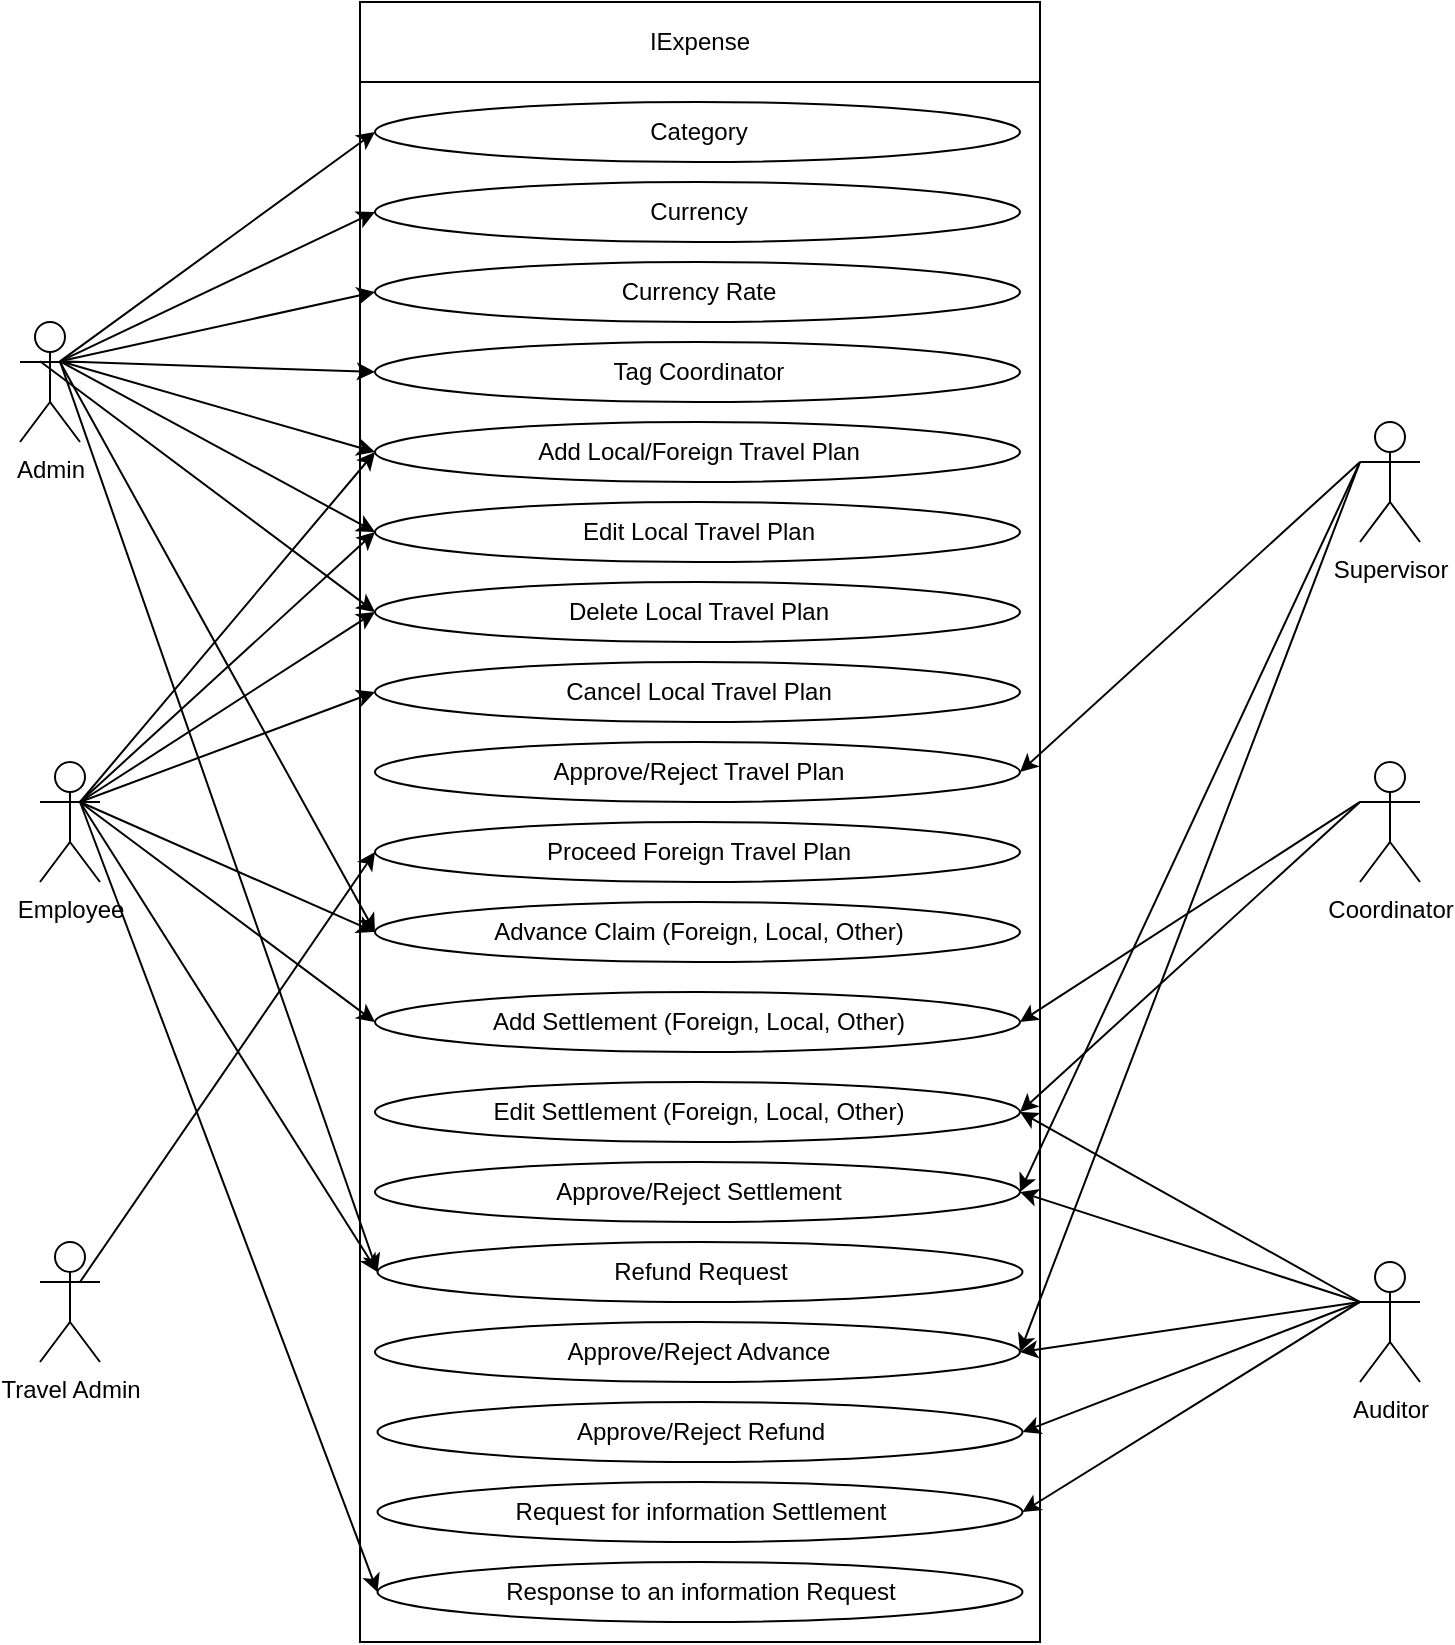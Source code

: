 <mxfile version="21.1.1" type="device">
  <diagram name="Page-1" id="Fff_1rQwhQrqFIlLPplu">
    <mxGraphModel dx="1880" dy="796" grid="1" gridSize="10" guides="1" tooltips="1" connect="1" arrows="1" fold="1" page="1" pageScale="1" pageWidth="850" pageHeight="1100" math="0" shadow="0">
      <root>
        <mxCell id="0" />
        <mxCell id="1" parent="0" />
        <mxCell id="dt2jrM-_LlT6N3b3fAyN-1" value="" style="swimlane;startSize=0;" parent="1" vertex="1">
          <mxGeometry x="240" y="80" width="340" height="780" as="geometry" />
        </mxCell>
        <mxCell id="dt2jrM-_LlT6N3b3fAyN-2" value="Category" style="ellipse;whiteSpace=wrap;html=1;" parent="dt2jrM-_LlT6N3b3fAyN-1" vertex="1">
          <mxGeometry x="7.5" y="10" width="322.5" height="30" as="geometry" />
        </mxCell>
        <mxCell id="dt2jrM-_LlT6N3b3fAyN-18" value="Advance Claim (Foreign, Local, Other)" style="ellipse;whiteSpace=wrap;html=1;" parent="dt2jrM-_LlT6N3b3fAyN-1" vertex="1">
          <mxGeometry x="7.5" y="410" width="322.5" height="30" as="geometry" />
        </mxCell>
        <mxCell id="dt2jrM-_LlT6N3b3fAyN-17" value="Proceed Foreign Travel Plan" style="ellipse;whiteSpace=wrap;html=1;" parent="dt2jrM-_LlT6N3b3fAyN-1" vertex="1">
          <mxGeometry x="7.5" y="370" width="322.5" height="30" as="geometry" />
        </mxCell>
        <mxCell id="dt2jrM-_LlT6N3b3fAyN-16" value="Approve/Reject Travel Plan" style="ellipse;whiteSpace=wrap;html=1;" parent="dt2jrM-_LlT6N3b3fAyN-1" vertex="1">
          <mxGeometry x="7.5" y="330" width="322.5" height="30" as="geometry" />
        </mxCell>
        <mxCell id="dt2jrM-_LlT6N3b3fAyN-15" value="Cancel Local Travel Plan" style="ellipse;whiteSpace=wrap;html=1;" parent="dt2jrM-_LlT6N3b3fAyN-1" vertex="1">
          <mxGeometry x="7.5" y="290" width="322.5" height="30" as="geometry" />
        </mxCell>
        <mxCell id="dt2jrM-_LlT6N3b3fAyN-14" value="Delete Local Travel Plan" style="ellipse;whiteSpace=wrap;html=1;" parent="dt2jrM-_LlT6N3b3fAyN-1" vertex="1">
          <mxGeometry x="7.5" y="250" width="322.5" height="30" as="geometry" />
        </mxCell>
        <mxCell id="dt2jrM-_LlT6N3b3fAyN-13" value="Edit Local Travel Plan" style="ellipse;whiteSpace=wrap;html=1;" parent="dt2jrM-_LlT6N3b3fAyN-1" vertex="1">
          <mxGeometry x="7.5" y="210" width="322.5" height="30" as="geometry" />
        </mxCell>
        <mxCell id="dt2jrM-_LlT6N3b3fAyN-12" value="Add Local/Foreign Travel Plan" style="ellipse;whiteSpace=wrap;html=1;" parent="dt2jrM-_LlT6N3b3fAyN-1" vertex="1">
          <mxGeometry x="7.5" y="170" width="322.5" height="30" as="geometry" />
        </mxCell>
        <mxCell id="dt2jrM-_LlT6N3b3fAyN-11" value="Tag Coordinator" style="ellipse;whiteSpace=wrap;html=1;" parent="dt2jrM-_LlT6N3b3fAyN-1" vertex="1">
          <mxGeometry x="7.5" y="130" width="322.5" height="30" as="geometry" />
        </mxCell>
        <mxCell id="dt2jrM-_LlT6N3b3fAyN-5" value="Currency Rate" style="ellipse;whiteSpace=wrap;html=1;" parent="dt2jrM-_LlT6N3b3fAyN-1" vertex="1">
          <mxGeometry x="7.5" y="90" width="322.5" height="30" as="geometry" />
        </mxCell>
        <mxCell id="dt2jrM-_LlT6N3b3fAyN-3" value="Currency" style="ellipse;whiteSpace=wrap;html=1;" parent="dt2jrM-_LlT6N3b3fAyN-1" vertex="1">
          <mxGeometry x="7.5" y="50" width="322.5" height="30" as="geometry" />
        </mxCell>
        <mxCell id="dt2jrM-_LlT6N3b3fAyN-19" value="Add Settlement (Foreign, Local, Other)" style="ellipse;whiteSpace=wrap;html=1;" parent="dt2jrM-_LlT6N3b3fAyN-1" vertex="1">
          <mxGeometry x="7.5" y="455" width="322.5" height="30" as="geometry" />
        </mxCell>
        <mxCell id="dt2jrM-_LlT6N3b3fAyN-20" value="Edit Settlement (Foreign, Local, Other)" style="ellipse;whiteSpace=wrap;html=1;" parent="dt2jrM-_LlT6N3b3fAyN-1" vertex="1">
          <mxGeometry x="7.5" y="500" width="322.5" height="30" as="geometry" />
        </mxCell>
        <mxCell id="dt2jrM-_LlT6N3b3fAyN-21" value="Approve/Reject Settlement" style="ellipse;whiteSpace=wrap;html=1;" parent="dt2jrM-_LlT6N3b3fAyN-1" vertex="1">
          <mxGeometry x="7.5" y="540" width="322.5" height="30" as="geometry" />
        </mxCell>
        <mxCell id="dt2jrM-_LlT6N3b3fAyN-22" value="Refund Request" style="ellipse;whiteSpace=wrap;html=1;" parent="dt2jrM-_LlT6N3b3fAyN-1" vertex="1">
          <mxGeometry x="8.75" y="580" width="322.5" height="30" as="geometry" />
        </mxCell>
        <mxCell id="dt2jrM-_LlT6N3b3fAyN-23" value="Approve/Reject Advance" style="ellipse;whiteSpace=wrap;html=1;" parent="dt2jrM-_LlT6N3b3fAyN-1" vertex="1">
          <mxGeometry x="7.5" y="620" width="322.5" height="30" as="geometry" />
        </mxCell>
        <mxCell id="dt2jrM-_LlT6N3b3fAyN-24" value="Approve/Reject Refund" style="ellipse;whiteSpace=wrap;html=1;" parent="dt2jrM-_LlT6N3b3fAyN-1" vertex="1">
          <mxGeometry x="8.75" y="660" width="322.5" height="30" as="geometry" />
        </mxCell>
        <mxCell id="dt2jrM-_LlT6N3b3fAyN-25" value="Request for information Settlement" style="ellipse;whiteSpace=wrap;html=1;" parent="dt2jrM-_LlT6N3b3fAyN-1" vertex="1">
          <mxGeometry x="8.75" y="700" width="322.5" height="30" as="geometry" />
        </mxCell>
        <mxCell id="dt2jrM-_LlT6N3b3fAyN-26" value="Response to an information Request" style="ellipse;whiteSpace=wrap;html=1;" parent="dt2jrM-_LlT6N3b3fAyN-1" vertex="1">
          <mxGeometry x="8.75" y="740" width="322.5" height="30" as="geometry" />
        </mxCell>
        <mxCell id="dt2jrM-_LlT6N3b3fAyN-28" value="IExpense" style="rounded=0;whiteSpace=wrap;html=1;" parent="1" vertex="1">
          <mxGeometry x="240" y="40" width="340" height="40" as="geometry" />
        </mxCell>
        <mxCell id="dt2jrM-_LlT6N3b3fAyN-30" value="Admin" style="shape=umlActor;verticalLabelPosition=bottom;verticalAlign=top;html=1;" parent="1" vertex="1">
          <mxGeometry x="70" y="200" width="30" height="60" as="geometry" />
        </mxCell>
        <mxCell id="dt2jrM-_LlT6N3b3fAyN-31" value="Coordinator" style="shape=umlActor;verticalLabelPosition=bottom;verticalAlign=top;html=1;" parent="1" vertex="1">
          <mxGeometry x="740" y="420" width="30" height="60" as="geometry" />
        </mxCell>
        <mxCell id="dt2jrM-_LlT6N3b3fAyN-32" value="Supervisor" style="shape=umlActor;verticalLabelPosition=bottom;verticalAlign=top;html=1;" parent="1" vertex="1">
          <mxGeometry x="740" y="250" width="30" height="60" as="geometry" />
        </mxCell>
        <mxCell id="dt2jrM-_LlT6N3b3fAyN-33" value="Travel Admin" style="shape=umlActor;verticalLabelPosition=bottom;verticalAlign=top;html=1;" parent="1" vertex="1">
          <mxGeometry x="80" y="660" width="30" height="60" as="geometry" />
        </mxCell>
        <mxCell id="dt2jrM-_LlT6N3b3fAyN-34" value="Employee" style="shape=umlActor;verticalLabelPosition=bottom;verticalAlign=top;html=1;" parent="1" vertex="1">
          <mxGeometry x="80" y="420" width="30" height="60" as="geometry" />
        </mxCell>
        <mxCell id="dt2jrM-_LlT6N3b3fAyN-39" value="Auditor" style="shape=umlActor;verticalLabelPosition=bottom;verticalAlign=top;html=1;" parent="1" vertex="1">
          <mxGeometry x="740" y="670" width="30" height="60" as="geometry" />
        </mxCell>
        <mxCell id="dt2jrM-_LlT6N3b3fAyN-46" value="" style="edgeStyle=none;orthogonalLoop=1;jettySize=auto;html=1;rounded=0;entryX=0;entryY=0.5;entryDx=0;entryDy=0;" parent="1" target="dt2jrM-_LlT6N3b3fAyN-2" edge="1">
          <mxGeometry width="100" relative="1" as="geometry">
            <mxPoint x="90" y="219.66" as="sourcePoint" />
            <mxPoint x="190" y="219.66" as="targetPoint" />
            <Array as="points" />
          </mxGeometry>
        </mxCell>
        <mxCell id="dt2jrM-_LlT6N3b3fAyN-47" value="" style="edgeStyle=none;orthogonalLoop=1;jettySize=auto;html=1;rounded=0;entryX=0;entryY=0.5;entryDx=0;entryDy=0;" parent="1" target="dt2jrM-_LlT6N3b3fAyN-3" edge="1">
          <mxGeometry width="100" relative="1" as="geometry">
            <mxPoint x="90" y="219.66" as="sourcePoint" />
            <mxPoint x="190" y="219.66" as="targetPoint" />
            <Array as="points" />
          </mxGeometry>
        </mxCell>
        <mxCell id="dt2jrM-_LlT6N3b3fAyN-48" value="" style="edgeStyle=none;orthogonalLoop=1;jettySize=auto;html=1;rounded=0;entryX=0;entryY=0.5;entryDx=0;entryDy=0;" parent="1" target="dt2jrM-_LlT6N3b3fAyN-5" edge="1">
          <mxGeometry width="100" relative="1" as="geometry">
            <mxPoint x="90" y="219.66" as="sourcePoint" />
            <mxPoint x="190" y="219.66" as="targetPoint" />
            <Array as="points" />
          </mxGeometry>
        </mxCell>
        <mxCell id="dt2jrM-_LlT6N3b3fAyN-49" value="" style="edgeStyle=none;orthogonalLoop=1;jettySize=auto;html=1;rounded=0;entryX=0;entryY=0.5;entryDx=0;entryDy=0;" parent="1" target="dt2jrM-_LlT6N3b3fAyN-11" edge="1">
          <mxGeometry width="100" relative="1" as="geometry">
            <mxPoint x="90" y="219.66" as="sourcePoint" />
            <mxPoint x="190" y="219.66" as="targetPoint" />
            <Array as="points" />
          </mxGeometry>
        </mxCell>
        <mxCell id="dt2jrM-_LlT6N3b3fAyN-50" value="" style="edgeStyle=none;orthogonalLoop=1;jettySize=auto;html=1;rounded=0;entryX=0;entryY=0.5;entryDx=0;entryDy=0;" parent="1" target="dt2jrM-_LlT6N3b3fAyN-12" edge="1">
          <mxGeometry width="100" relative="1" as="geometry">
            <mxPoint x="90" y="219.66" as="sourcePoint" />
            <mxPoint x="190" y="219.66" as="targetPoint" />
            <Array as="points" />
          </mxGeometry>
        </mxCell>
        <mxCell id="dt2jrM-_LlT6N3b3fAyN-51" value="" style="edgeStyle=none;orthogonalLoop=1;jettySize=auto;html=1;rounded=0;entryX=0;entryY=0.5;entryDx=0;entryDy=0;" parent="1" target="dt2jrM-_LlT6N3b3fAyN-13" edge="1">
          <mxGeometry width="100" relative="1" as="geometry">
            <mxPoint x="90" y="219.66" as="sourcePoint" />
            <mxPoint x="190" y="250" as="targetPoint" />
            <Array as="points" />
          </mxGeometry>
        </mxCell>
        <mxCell id="dt2jrM-_LlT6N3b3fAyN-52" value="" style="edgeStyle=none;orthogonalLoop=1;jettySize=auto;html=1;rounded=0;entryX=0;entryY=0.5;entryDx=0;entryDy=0;" parent="1" target="dt2jrM-_LlT6N3b3fAyN-14" edge="1">
          <mxGeometry width="100" relative="1" as="geometry">
            <mxPoint x="80" y="219.66" as="sourcePoint" />
            <mxPoint x="180" y="219.66" as="targetPoint" />
            <Array as="points" />
          </mxGeometry>
        </mxCell>
        <mxCell id="dt2jrM-_LlT6N3b3fAyN-53" value="" style="edgeStyle=none;orthogonalLoop=1;jettySize=auto;html=1;rounded=0;entryX=0;entryY=0.5;entryDx=0;entryDy=0;" parent="1" target="dt2jrM-_LlT6N3b3fAyN-12" edge="1">
          <mxGeometry width="100" relative="1" as="geometry">
            <mxPoint x="100" y="440" as="sourcePoint" />
            <mxPoint x="200" y="440" as="targetPoint" />
            <Array as="points" />
          </mxGeometry>
        </mxCell>
        <mxCell id="dt2jrM-_LlT6N3b3fAyN-54" value="" style="edgeStyle=none;orthogonalLoop=1;jettySize=auto;html=1;rounded=0;entryX=0;entryY=0.5;entryDx=0;entryDy=0;" parent="1" target="dt2jrM-_LlT6N3b3fAyN-18" edge="1">
          <mxGeometry width="100" relative="1" as="geometry">
            <mxPoint x="100" y="440" as="sourcePoint" />
            <mxPoint x="200" y="370" as="targetPoint" />
            <Array as="points" />
          </mxGeometry>
        </mxCell>
        <mxCell id="dt2jrM-_LlT6N3b3fAyN-55" value="" style="edgeStyle=none;orthogonalLoop=1;jettySize=auto;html=1;rounded=0;entryX=0;entryY=0.5;entryDx=0;entryDy=0;" parent="1" target="dt2jrM-_LlT6N3b3fAyN-19" edge="1">
          <mxGeometry width="100" relative="1" as="geometry">
            <mxPoint x="100" y="440" as="sourcePoint" />
            <mxPoint x="200" y="440" as="targetPoint" />
            <Array as="points" />
          </mxGeometry>
        </mxCell>
        <mxCell id="dt2jrM-_LlT6N3b3fAyN-56" value="" style="edgeStyle=none;orthogonalLoop=1;jettySize=auto;html=1;rounded=0;entryX=0;entryY=0.5;entryDx=0;entryDy=0;" parent="1" target="dt2jrM-_LlT6N3b3fAyN-13" edge="1">
          <mxGeometry width="100" relative="1" as="geometry">
            <mxPoint x="100" y="440" as="sourcePoint" />
            <mxPoint x="200" y="440" as="targetPoint" />
            <Array as="points" />
          </mxGeometry>
        </mxCell>
        <mxCell id="dt2jrM-_LlT6N3b3fAyN-57" value="" style="edgeStyle=none;orthogonalLoop=1;jettySize=auto;html=1;rounded=0;entryX=0;entryY=0.5;entryDx=0;entryDy=0;" parent="1" target="dt2jrM-_LlT6N3b3fAyN-14" edge="1">
          <mxGeometry width="100" relative="1" as="geometry">
            <mxPoint x="100" y="440" as="sourcePoint" />
            <mxPoint x="200" y="440" as="targetPoint" />
            <Array as="points" />
          </mxGeometry>
        </mxCell>
        <mxCell id="dt2jrM-_LlT6N3b3fAyN-58" value="" style="edgeStyle=none;orthogonalLoop=1;jettySize=auto;html=1;rounded=0;entryX=0;entryY=0.5;entryDx=0;entryDy=0;" parent="1" target="dt2jrM-_LlT6N3b3fAyN-15" edge="1">
          <mxGeometry width="100" relative="1" as="geometry">
            <mxPoint x="100" y="440" as="sourcePoint" />
            <mxPoint x="200" y="440" as="targetPoint" />
            <Array as="points" />
          </mxGeometry>
        </mxCell>
        <mxCell id="dt2jrM-_LlT6N3b3fAyN-59" value="" style="edgeStyle=none;orthogonalLoop=1;jettySize=auto;html=1;rounded=0;entryX=0;entryY=0.5;entryDx=0;entryDy=0;" parent="1" target="dt2jrM-_LlT6N3b3fAyN-22" edge="1">
          <mxGeometry width="100" relative="1" as="geometry">
            <mxPoint x="100" y="440" as="sourcePoint" />
            <mxPoint x="200" y="440" as="targetPoint" />
            <Array as="points" />
          </mxGeometry>
        </mxCell>
        <mxCell id="dt2jrM-_LlT6N3b3fAyN-60" value="" style="edgeStyle=none;orthogonalLoop=1;jettySize=auto;html=1;rounded=0;entryX=0;entryY=0.5;entryDx=0;entryDy=0;" parent="1" target="dt2jrM-_LlT6N3b3fAyN-26" edge="1">
          <mxGeometry width="100" relative="1" as="geometry">
            <mxPoint x="100" y="440" as="sourcePoint" />
            <mxPoint x="300" y="470" as="targetPoint" />
            <Array as="points" />
          </mxGeometry>
        </mxCell>
        <mxCell id="dt2jrM-_LlT6N3b3fAyN-61" value="" style="edgeStyle=none;orthogonalLoop=1;jettySize=auto;html=1;rounded=0;entryX=0;entryY=0.5;entryDx=0;entryDy=0;" parent="1" target="dt2jrM-_LlT6N3b3fAyN-22" edge="1">
          <mxGeometry width="100" relative="1" as="geometry">
            <mxPoint x="90" y="219.66" as="sourcePoint" />
            <mxPoint x="190" y="219.66" as="targetPoint" />
            <Array as="points" />
          </mxGeometry>
        </mxCell>
        <mxCell id="dt2jrM-_LlT6N3b3fAyN-62" value="" style="edgeStyle=none;orthogonalLoop=1;jettySize=auto;html=1;rounded=0;entryX=0;entryY=0.5;entryDx=0;entryDy=0;" parent="1" target="dt2jrM-_LlT6N3b3fAyN-17" edge="1">
          <mxGeometry width="100" relative="1" as="geometry">
            <mxPoint x="100" y="680" as="sourcePoint" />
            <mxPoint x="200" y="680" as="targetPoint" />
            <Array as="points" />
          </mxGeometry>
        </mxCell>
        <mxCell id="dt2jrM-_LlT6N3b3fAyN-63" value="" style="edgeStyle=none;orthogonalLoop=1;jettySize=auto;html=1;rounded=0;entryX=1;entryY=0.5;entryDx=0;entryDy=0;" parent="1" target="dt2jrM-_LlT6N3b3fAyN-20" edge="1">
          <mxGeometry width="100" relative="1" as="geometry">
            <mxPoint x="740" y="690" as="sourcePoint" />
            <mxPoint x="650" y="689.66" as="targetPoint" />
            <Array as="points" />
          </mxGeometry>
        </mxCell>
        <mxCell id="dt2jrM-_LlT6N3b3fAyN-64" value="" style="edgeStyle=none;orthogonalLoop=1;jettySize=auto;html=1;rounded=0;entryX=0;entryY=0.5;entryDx=0;entryDy=0;" parent="1" target="dt2jrM-_LlT6N3b3fAyN-18" edge="1">
          <mxGeometry width="100" relative="1" as="geometry">
            <mxPoint x="90" y="220" as="sourcePoint" />
            <mxPoint x="250" y="510" as="targetPoint" />
            <Array as="points" />
          </mxGeometry>
        </mxCell>
        <mxCell id="dt2jrM-_LlT6N3b3fAyN-65" value="" style="edgeStyle=none;orthogonalLoop=1;jettySize=auto;html=1;rounded=0;entryX=1;entryY=0.5;entryDx=0;entryDy=0;" parent="1" target="dt2jrM-_LlT6N3b3fAyN-21" edge="1">
          <mxGeometry width="100" relative="1" as="geometry">
            <mxPoint x="740" y="690" as="sourcePoint" />
            <mxPoint x="650" y="689.66" as="targetPoint" />
            <Array as="points" />
          </mxGeometry>
        </mxCell>
        <mxCell id="dt2jrM-_LlT6N3b3fAyN-66" value="" style="edgeStyle=none;orthogonalLoop=1;jettySize=auto;html=1;rounded=0;entryX=1;entryY=0.5;entryDx=0;entryDy=0;" parent="1" target="dt2jrM-_LlT6N3b3fAyN-23" edge="1">
          <mxGeometry width="100" relative="1" as="geometry">
            <mxPoint x="740" y="690" as="sourcePoint" />
            <mxPoint x="660" y="670" as="targetPoint" />
            <Array as="points" />
          </mxGeometry>
        </mxCell>
        <mxCell id="dt2jrM-_LlT6N3b3fAyN-67" value="" style="edgeStyle=none;orthogonalLoop=1;jettySize=auto;html=1;rounded=0;entryX=1;entryY=0.5;entryDx=0;entryDy=0;" parent="1" target="dt2jrM-_LlT6N3b3fAyN-24" edge="1">
          <mxGeometry width="100" relative="1" as="geometry">
            <mxPoint x="740" y="690" as="sourcePoint" />
            <mxPoint x="650" y="689.66" as="targetPoint" />
            <Array as="points" />
          </mxGeometry>
        </mxCell>
        <mxCell id="dt2jrM-_LlT6N3b3fAyN-68" value="" style="edgeStyle=none;orthogonalLoop=1;jettySize=auto;html=1;rounded=0;entryX=1;entryY=0.5;entryDx=0;entryDy=0;exitX=0;exitY=0.333;exitDx=0;exitDy=0;exitPerimeter=0;" parent="1" source="dt2jrM-_LlT6N3b3fAyN-39" target="dt2jrM-_LlT6N3b3fAyN-25" edge="1">
          <mxGeometry width="100" relative="1" as="geometry">
            <mxPoint x="700" y="689.66" as="sourcePoint" />
            <mxPoint x="650" y="689.66" as="targetPoint" />
            <Array as="points" />
          </mxGeometry>
        </mxCell>
        <mxCell id="dt2jrM-_LlT6N3b3fAyN-69" value="" style="edgeStyle=none;orthogonalLoop=1;jettySize=auto;html=1;rounded=0;entryX=1;entryY=0.5;entryDx=0;entryDy=0;" parent="1" target="dt2jrM-_LlT6N3b3fAyN-20" edge="1">
          <mxGeometry width="100" relative="1" as="geometry">
            <mxPoint x="740" y="440" as="sourcePoint" />
            <mxPoint x="650" y="440" as="targetPoint" />
            <Array as="points" />
          </mxGeometry>
        </mxCell>
        <mxCell id="dt2jrM-_LlT6N3b3fAyN-70" value="" style="edgeStyle=none;orthogonalLoop=1;jettySize=auto;html=1;rounded=0;entryX=1;entryY=0.5;entryDx=0;entryDy=0;exitX=0;exitY=0.333;exitDx=0;exitDy=0;exitPerimeter=0;" parent="1" source="dt2jrM-_LlT6N3b3fAyN-31" target="dt2jrM-_LlT6N3b3fAyN-19" edge="1">
          <mxGeometry width="100" relative="1" as="geometry">
            <mxPoint x="700" y="440" as="sourcePoint" />
            <mxPoint x="650" y="440" as="targetPoint" />
            <Array as="points" />
          </mxGeometry>
        </mxCell>
        <mxCell id="dt2jrM-_LlT6N3b3fAyN-71" value="" style="edgeStyle=none;orthogonalLoop=1;jettySize=auto;html=1;rounded=0;entryX=1;entryY=0.5;entryDx=0;entryDy=0;" parent="1" target="dt2jrM-_LlT6N3b3fAyN-16" edge="1">
          <mxGeometry width="100" relative="1" as="geometry">
            <mxPoint x="740" y="270" as="sourcePoint" />
            <mxPoint x="660" y="210" as="targetPoint" />
            <Array as="points" />
          </mxGeometry>
        </mxCell>
        <mxCell id="dt2jrM-_LlT6N3b3fAyN-72" value="" style="edgeStyle=none;orthogonalLoop=1;jettySize=auto;html=1;rounded=0;entryX=1;entryY=0.5;entryDx=0;entryDy=0;" parent="1" target="dt2jrM-_LlT6N3b3fAyN-23" edge="1">
          <mxGeometry width="100" relative="1" as="geometry">
            <mxPoint x="740" y="270" as="sourcePoint" />
            <mxPoint x="600" y="782.759" as="targetPoint" />
            <Array as="points" />
          </mxGeometry>
        </mxCell>
        <mxCell id="dt2jrM-_LlT6N3b3fAyN-73" value="" style="edgeStyle=none;orthogonalLoop=1;jettySize=auto;html=1;rounded=0;entryX=1;entryY=0.5;entryDx=0;entryDy=0;exitX=0;exitY=0.333;exitDx=0;exitDy=0;exitPerimeter=0;" parent="1" source="dt2jrM-_LlT6N3b3fAyN-32" target="dt2jrM-_LlT6N3b3fAyN-21" edge="1">
          <mxGeometry width="100" relative="1" as="geometry">
            <mxPoint x="710" y="210" as="sourcePoint" />
            <mxPoint x="660" y="210" as="targetPoint" />
            <Array as="points" />
          </mxGeometry>
        </mxCell>
      </root>
    </mxGraphModel>
  </diagram>
</mxfile>
